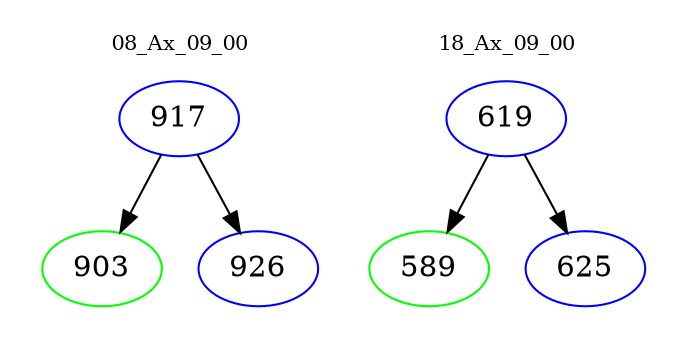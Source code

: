 digraph{
subgraph cluster_0 {
color = white
label = "08_Ax_09_00";
fontsize=10;
T0_917 [label="917", color="blue"]
T0_917 -> T0_903 [color="black"]
T0_903 [label="903", color="green"]
T0_917 -> T0_926 [color="black"]
T0_926 [label="926", color="blue"]
}
subgraph cluster_1 {
color = white
label = "18_Ax_09_00";
fontsize=10;
T1_619 [label="619", color="blue"]
T1_619 -> T1_589 [color="black"]
T1_589 [label="589", color="green"]
T1_619 -> T1_625 [color="black"]
T1_625 [label="625", color="blue"]
}
}
